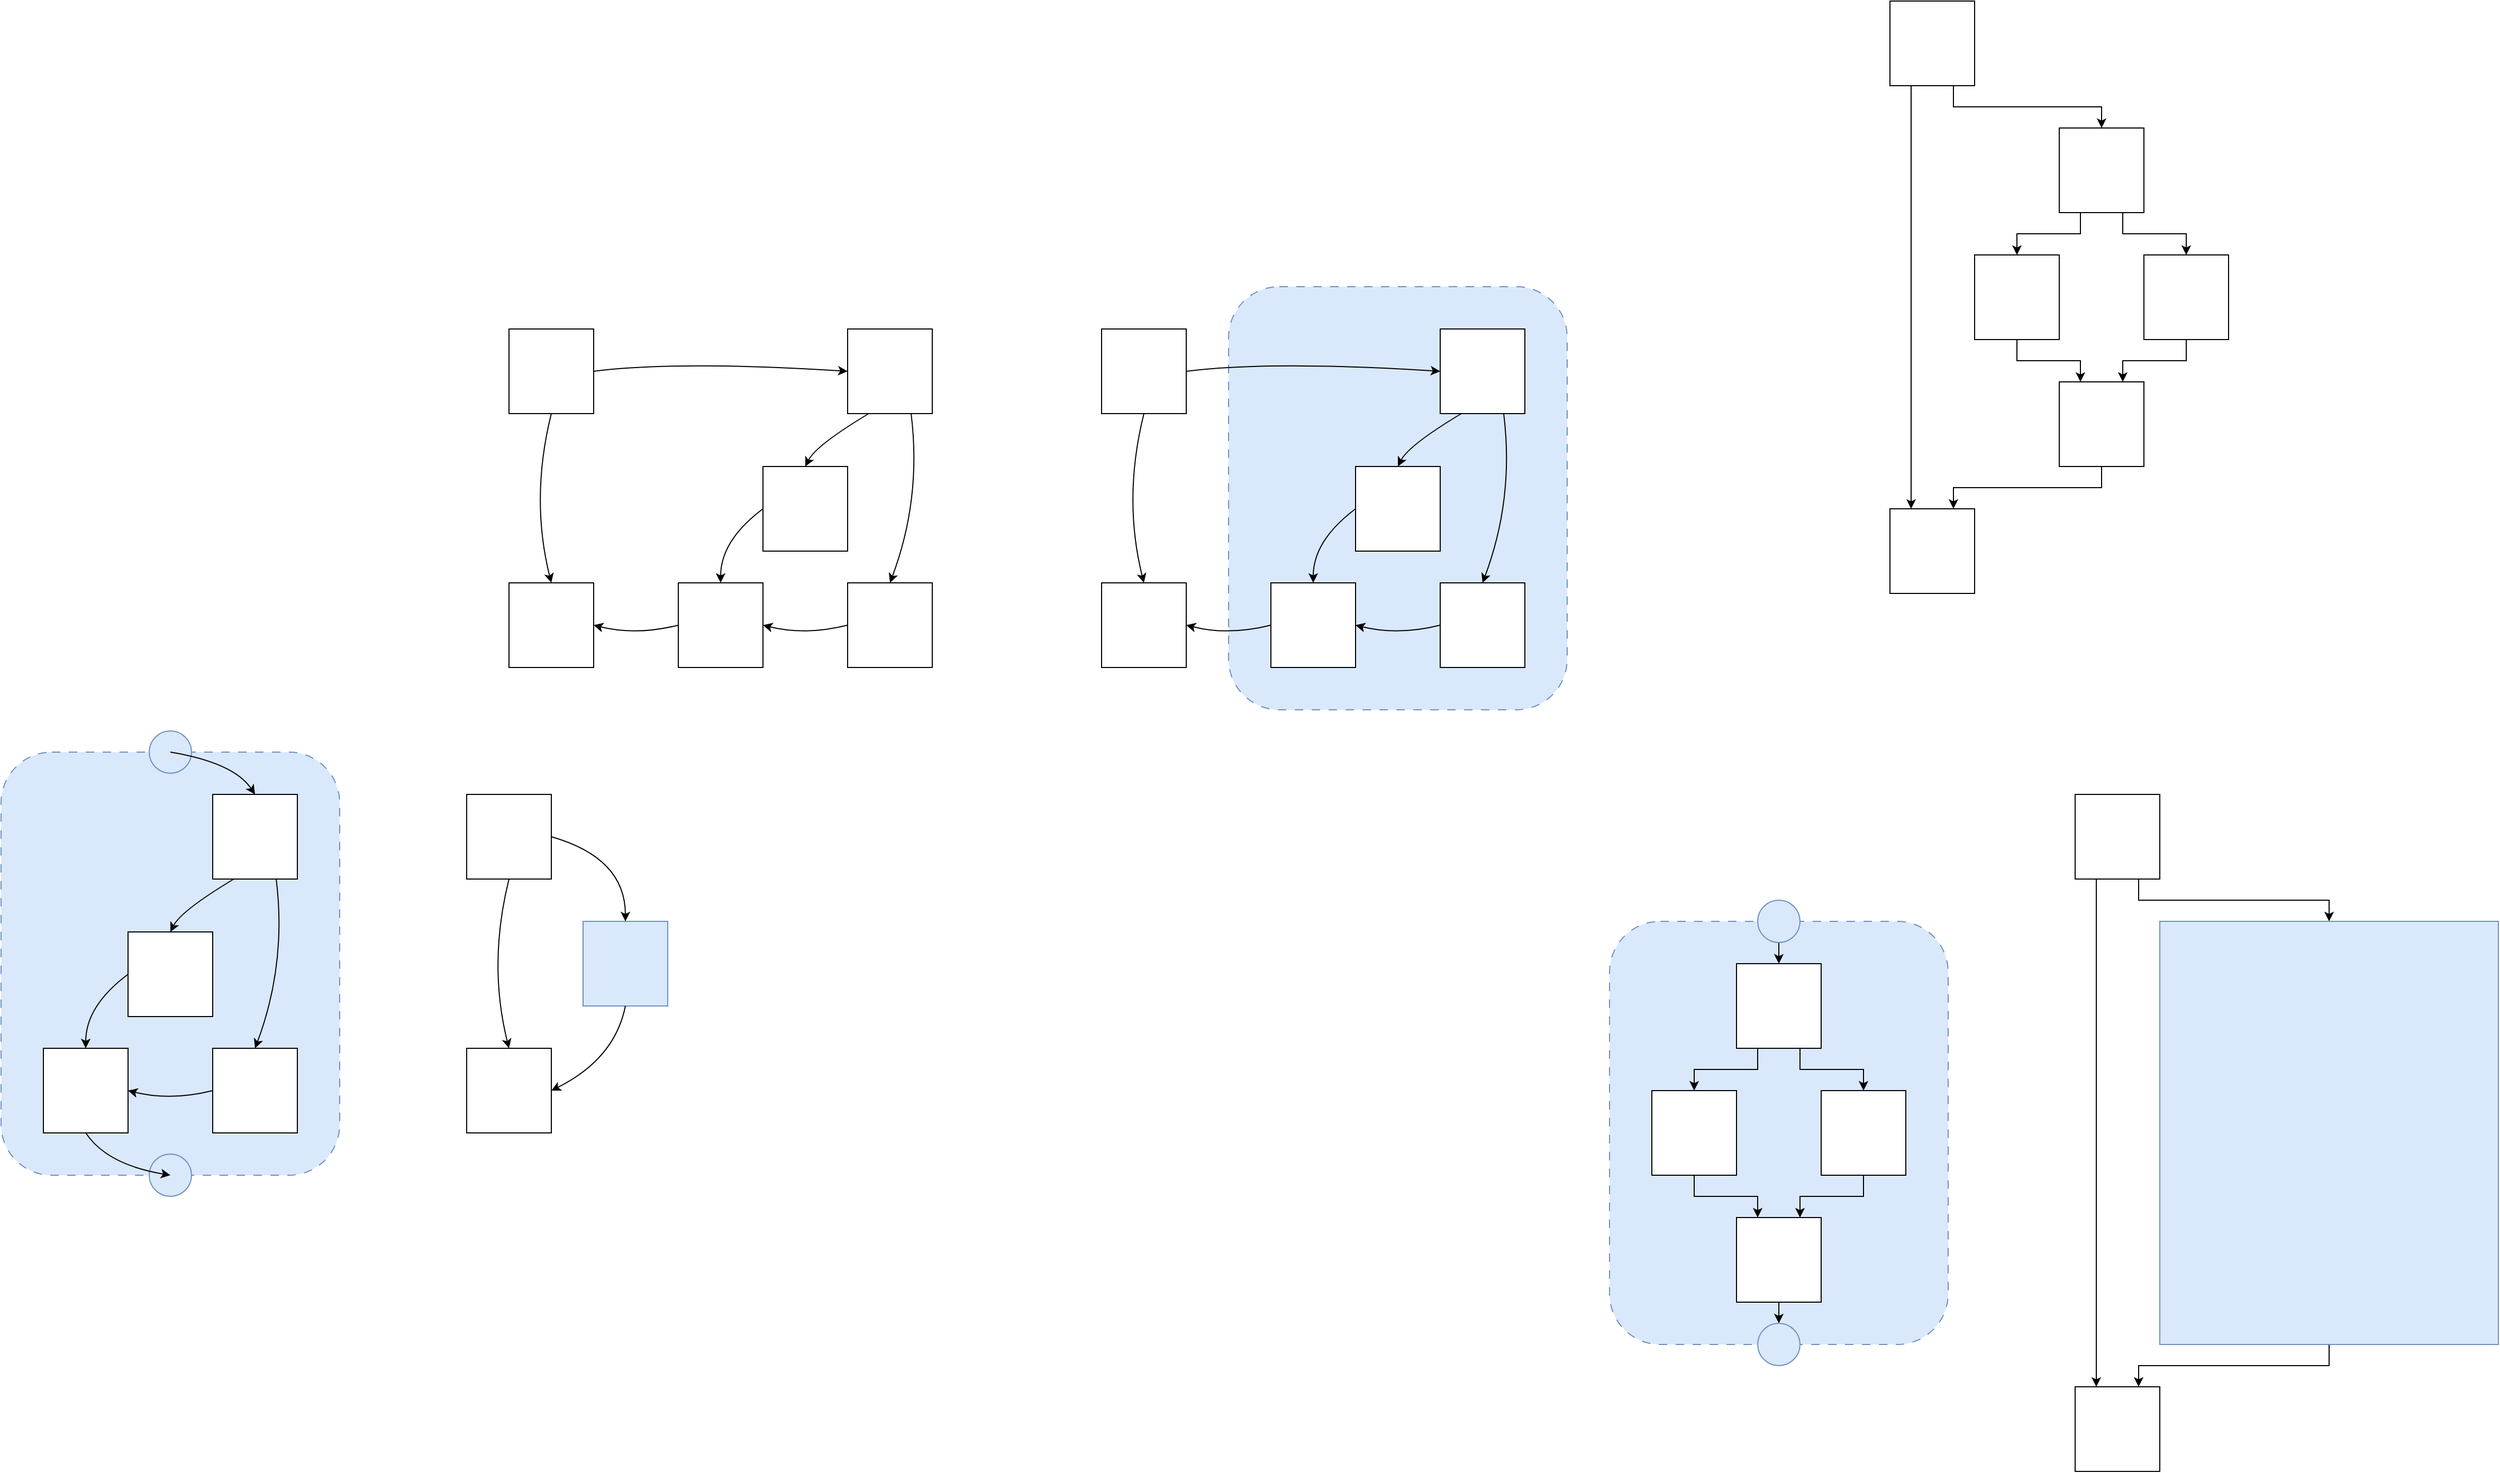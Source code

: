 <mxfile version="26.1.3">
  <diagram name="Page-1" id="xRWS1WBzW577IBfEN3d0">
    <mxGraphModel dx="5180" dy="3090" grid="1" gridSize="10" guides="1" tooltips="1" connect="1" arrows="1" fold="1" page="1" pageScale="1" pageWidth="850" pageHeight="1100" math="0" shadow="0">
      <root>
        <mxCell id="0" />
        <mxCell id="1" parent="0" />
        <mxCell id="69u_gWqXfP93L-qpnfbu-49" value="" style="rounded=1;whiteSpace=wrap;html=1;dashed=1;dashPattern=8 8;fillColor=#dae8fc;strokeColor=#6c8ebf;" vertex="1" parent="1">
          <mxGeometry x="-360" y="120" width="320" height="400" as="geometry" />
        </mxCell>
        <mxCell id="69u_gWqXfP93L-qpnfbu-7" style="edgeStyle=orthogonalEdgeStyle;rounded=0;orthogonalLoop=1;jettySize=auto;html=1;exitX=0.75;exitY=1;exitDx=0;exitDy=0;" edge="1" parent="1" source="69u_gWqXfP93L-qpnfbu-1" target="69u_gWqXfP93L-qpnfbu-2">
          <mxGeometry relative="1" as="geometry" />
        </mxCell>
        <mxCell id="69u_gWqXfP93L-qpnfbu-8" style="edgeStyle=orthogonalEdgeStyle;rounded=0;orthogonalLoop=1;jettySize=auto;html=1;exitX=0.25;exitY=1;exitDx=0;exitDy=0;entryX=0.25;entryY=0;entryDx=0;entryDy=0;" edge="1" parent="1" source="69u_gWqXfP93L-qpnfbu-1" target="69u_gWqXfP93L-qpnfbu-6">
          <mxGeometry relative="1" as="geometry" />
        </mxCell>
        <mxCell id="69u_gWqXfP93L-qpnfbu-1" value="" style="rounded=0;whiteSpace=wrap;html=1;" vertex="1" parent="1">
          <mxGeometry x="265" y="-150" width="80" height="80" as="geometry" />
        </mxCell>
        <mxCell id="69u_gWqXfP93L-qpnfbu-12" style="edgeStyle=orthogonalEdgeStyle;rounded=0;orthogonalLoop=1;jettySize=auto;html=1;exitX=0.25;exitY=1;exitDx=0;exitDy=0;entryX=0.5;entryY=0;entryDx=0;entryDy=0;" edge="1" parent="1" source="69u_gWqXfP93L-qpnfbu-2" target="69u_gWqXfP93L-qpnfbu-3">
          <mxGeometry relative="1" as="geometry" />
        </mxCell>
        <mxCell id="69u_gWqXfP93L-qpnfbu-13" style="edgeStyle=orthogonalEdgeStyle;rounded=0;orthogonalLoop=1;jettySize=auto;html=1;exitX=0.75;exitY=1;exitDx=0;exitDy=0;" edge="1" parent="1" source="69u_gWqXfP93L-qpnfbu-2" target="69u_gWqXfP93L-qpnfbu-4">
          <mxGeometry relative="1" as="geometry" />
        </mxCell>
        <mxCell id="69u_gWqXfP93L-qpnfbu-2" value="" style="rounded=0;whiteSpace=wrap;html=1;" vertex="1" parent="1">
          <mxGeometry x="425" y="-30" width="80" height="80" as="geometry" />
        </mxCell>
        <mxCell id="69u_gWqXfP93L-qpnfbu-10" style="edgeStyle=orthogonalEdgeStyle;rounded=0;orthogonalLoop=1;jettySize=auto;html=1;exitX=0.5;exitY=1;exitDx=0;exitDy=0;entryX=0.25;entryY=0;entryDx=0;entryDy=0;" edge="1" parent="1" source="69u_gWqXfP93L-qpnfbu-3" target="69u_gWqXfP93L-qpnfbu-5">
          <mxGeometry relative="1" as="geometry" />
        </mxCell>
        <mxCell id="69u_gWqXfP93L-qpnfbu-3" value="" style="rounded=0;whiteSpace=wrap;html=1;" vertex="1" parent="1">
          <mxGeometry x="345" y="90" width="80" height="80" as="geometry" />
        </mxCell>
        <mxCell id="69u_gWqXfP93L-qpnfbu-11" style="edgeStyle=orthogonalEdgeStyle;rounded=0;orthogonalLoop=1;jettySize=auto;html=1;exitX=0.5;exitY=1;exitDx=0;exitDy=0;entryX=0.75;entryY=0;entryDx=0;entryDy=0;" edge="1" parent="1" source="69u_gWqXfP93L-qpnfbu-4" target="69u_gWqXfP93L-qpnfbu-5">
          <mxGeometry relative="1" as="geometry" />
        </mxCell>
        <mxCell id="69u_gWqXfP93L-qpnfbu-4" value="" style="rounded=0;whiteSpace=wrap;html=1;" vertex="1" parent="1">
          <mxGeometry x="505" y="90" width="80" height="80" as="geometry" />
        </mxCell>
        <mxCell id="69u_gWqXfP93L-qpnfbu-9" style="edgeStyle=orthogonalEdgeStyle;rounded=0;orthogonalLoop=1;jettySize=auto;html=1;exitX=0.5;exitY=1;exitDx=0;exitDy=0;entryX=0.75;entryY=0;entryDx=0;entryDy=0;" edge="1" parent="1" source="69u_gWqXfP93L-qpnfbu-5" target="69u_gWqXfP93L-qpnfbu-6">
          <mxGeometry relative="1" as="geometry" />
        </mxCell>
        <mxCell id="69u_gWqXfP93L-qpnfbu-5" value="" style="rounded=0;whiteSpace=wrap;html=1;" vertex="1" parent="1">
          <mxGeometry x="425" y="210" width="80" height="80" as="geometry" />
        </mxCell>
        <mxCell id="69u_gWqXfP93L-qpnfbu-6" value="" style="rounded=0;whiteSpace=wrap;html=1;" vertex="1" parent="1">
          <mxGeometry x="265" y="330" width="80" height="80" as="geometry" />
        </mxCell>
        <mxCell id="69u_gWqXfP93L-qpnfbu-17" value="" style="rounded=0;whiteSpace=wrap;html=1;" vertex="1" parent="1">
          <mxGeometry x="-480" y="160" width="80" height="80" as="geometry" />
        </mxCell>
        <mxCell id="69u_gWqXfP93L-qpnfbu-20" value="" style="rounded=0;whiteSpace=wrap;html=1;" vertex="1" parent="1">
          <mxGeometry x="-160" y="160" width="80" height="80" as="geometry" />
        </mxCell>
        <mxCell id="69u_gWqXfP93L-qpnfbu-22" value="" style="rounded=0;whiteSpace=wrap;html=1;" vertex="1" parent="1">
          <mxGeometry x="-240" y="290" width="80" height="80" as="geometry" />
        </mxCell>
        <mxCell id="69u_gWqXfP93L-qpnfbu-24" value="" style="rounded=0;whiteSpace=wrap;html=1;" vertex="1" parent="1">
          <mxGeometry x="-160" y="400" width="80" height="80" as="geometry" />
        </mxCell>
        <mxCell id="69u_gWqXfP93L-qpnfbu-26" value="" style="rounded=0;whiteSpace=wrap;html=1;" vertex="1" parent="1">
          <mxGeometry x="-320" y="400" width="80" height="80" as="geometry" />
        </mxCell>
        <mxCell id="69u_gWqXfP93L-qpnfbu-27" value="" style="rounded=0;whiteSpace=wrap;html=1;" vertex="1" parent="1">
          <mxGeometry x="-480" y="400" width="80" height="80" as="geometry" />
        </mxCell>
        <mxCell id="69u_gWqXfP93L-qpnfbu-28" value="" style="curved=1;endArrow=classic;html=1;rounded=0;exitX=0;exitY=0.5;exitDx=0;exitDy=0;entryX=0.5;entryY=0;entryDx=0;entryDy=0;" edge="1" parent="1" source="69u_gWqXfP93L-qpnfbu-22" target="69u_gWqXfP93L-qpnfbu-26">
          <mxGeometry width="50" height="50" relative="1" as="geometry">
            <mxPoint x="70" y="320" as="sourcePoint" />
            <mxPoint x="120" y="270" as="targetPoint" />
            <Array as="points">
              <mxPoint x="-280" y="360" />
            </Array>
          </mxGeometry>
        </mxCell>
        <mxCell id="69u_gWqXfP93L-qpnfbu-29" value="" style="curved=1;endArrow=classic;html=1;rounded=0;exitX=0;exitY=0.5;exitDx=0;exitDy=0;entryX=1;entryY=0.5;entryDx=0;entryDy=0;" edge="1" parent="1" source="69u_gWqXfP93L-qpnfbu-24" target="69u_gWqXfP93L-qpnfbu-26">
          <mxGeometry width="50" height="50" relative="1" as="geometry">
            <mxPoint x="-150" y="370" as="sourcePoint" />
            <mxPoint x="-70" y="410" as="targetPoint" />
            <Array as="points">
              <mxPoint x="-200" y="450" />
            </Array>
          </mxGeometry>
        </mxCell>
        <mxCell id="69u_gWqXfP93L-qpnfbu-30" value="" style="curved=1;endArrow=classic;html=1;rounded=0;exitX=0.75;exitY=1;exitDx=0;exitDy=0;entryX=0.5;entryY=0;entryDx=0;entryDy=0;" edge="1" parent="1" source="69u_gWqXfP93L-qpnfbu-20" target="69u_gWqXfP93L-qpnfbu-24">
          <mxGeometry width="50" height="50" relative="1" as="geometry">
            <mxPoint x="10" y="370" as="sourcePoint" />
            <mxPoint x="-50" y="410" as="targetPoint" />
            <Array as="points">
              <mxPoint x="-90" y="320" />
            </Array>
          </mxGeometry>
        </mxCell>
        <mxCell id="69u_gWqXfP93L-qpnfbu-31" value="" style="curved=1;endArrow=classic;html=1;rounded=0;exitX=0.25;exitY=1;exitDx=0;exitDy=0;entryX=0.5;entryY=0;entryDx=0;entryDy=0;" edge="1" parent="1" source="69u_gWqXfP93L-qpnfbu-20" target="69u_gWqXfP93L-qpnfbu-22">
          <mxGeometry width="50" height="50" relative="1" as="geometry">
            <mxPoint x="-50" y="250" as="sourcePoint" />
            <mxPoint x="10" y="290" as="targetPoint" />
            <Array as="points">
              <mxPoint x="-190" y="270" />
            </Array>
          </mxGeometry>
        </mxCell>
        <mxCell id="69u_gWqXfP93L-qpnfbu-32" value="" style="curved=1;endArrow=classic;html=1;rounded=0;exitX=1;exitY=0.5;exitDx=0;exitDy=0;entryX=0;entryY=0.5;entryDx=0;entryDy=0;" edge="1" parent="1" source="69u_gWqXfP93L-qpnfbu-17" target="69u_gWqXfP93L-qpnfbu-20">
          <mxGeometry width="50" height="50" relative="1" as="geometry">
            <mxPoint x="-90" y="250" as="sourcePoint" />
            <mxPoint x="-150" y="290" as="targetPoint" />
            <Array as="points">
              <mxPoint x="-320" y="190" />
            </Array>
          </mxGeometry>
        </mxCell>
        <mxCell id="69u_gWqXfP93L-qpnfbu-33" value="" style="curved=1;endArrow=classic;html=1;rounded=0;exitX=0;exitY=0.5;exitDx=0;exitDy=0;entryX=1;entryY=0.5;entryDx=0;entryDy=0;" edge="1" parent="1" source="69u_gWqXfP93L-qpnfbu-26" target="69u_gWqXfP93L-qpnfbu-27">
          <mxGeometry width="50" height="50" relative="1" as="geometry">
            <mxPoint x="-210" y="130" as="sourcePoint" />
            <mxPoint x="-70" y="170" as="targetPoint" />
            <Array as="points">
              <mxPoint x="-360" y="450" />
            </Array>
          </mxGeometry>
        </mxCell>
        <mxCell id="69u_gWqXfP93L-qpnfbu-34" value="" style="curved=1;endArrow=classic;html=1;rounded=0;exitX=0.5;exitY=1;exitDx=0;exitDy=0;entryX=0.5;entryY=0;entryDx=0;entryDy=0;" edge="1" parent="1" source="69u_gWqXfP93L-qpnfbu-17" target="69u_gWqXfP93L-qpnfbu-27">
          <mxGeometry width="50" height="50" relative="1" as="geometry">
            <mxPoint x="-20" y="360" as="sourcePoint" />
            <mxPoint x="30" y="310" as="targetPoint" />
            <Array as="points">
              <mxPoint x="-460" y="320" />
            </Array>
          </mxGeometry>
        </mxCell>
        <mxCell id="69u_gWqXfP93L-qpnfbu-36" value="" style="rounded=0;whiteSpace=wrap;html=1;" vertex="1" parent="1">
          <mxGeometry x="-1040" y="160" width="80" height="80" as="geometry" />
        </mxCell>
        <mxCell id="69u_gWqXfP93L-qpnfbu-37" value="" style="rounded=0;whiteSpace=wrap;html=1;" vertex="1" parent="1">
          <mxGeometry x="-720" y="160" width="80" height="80" as="geometry" />
        </mxCell>
        <mxCell id="69u_gWqXfP93L-qpnfbu-38" value="" style="rounded=0;whiteSpace=wrap;html=1;" vertex="1" parent="1">
          <mxGeometry x="-800" y="290" width="80" height="80" as="geometry" />
        </mxCell>
        <mxCell id="69u_gWqXfP93L-qpnfbu-39" value="" style="rounded=0;whiteSpace=wrap;html=1;" vertex="1" parent="1">
          <mxGeometry x="-720" y="400" width="80" height="80" as="geometry" />
        </mxCell>
        <mxCell id="69u_gWqXfP93L-qpnfbu-40" value="" style="rounded=0;whiteSpace=wrap;html=1;" vertex="1" parent="1">
          <mxGeometry x="-880" y="400" width="80" height="80" as="geometry" />
        </mxCell>
        <mxCell id="69u_gWqXfP93L-qpnfbu-41" value="" style="rounded=0;whiteSpace=wrap;html=1;" vertex="1" parent="1">
          <mxGeometry x="-1040" y="400" width="80" height="80" as="geometry" />
        </mxCell>
        <mxCell id="69u_gWqXfP93L-qpnfbu-42" value="" style="curved=1;endArrow=classic;html=1;rounded=0;exitX=0;exitY=0.5;exitDx=0;exitDy=0;entryX=0.5;entryY=0;entryDx=0;entryDy=0;" edge="1" parent="1" source="69u_gWqXfP93L-qpnfbu-38" target="69u_gWqXfP93L-qpnfbu-40">
          <mxGeometry width="50" height="50" relative="1" as="geometry">
            <mxPoint x="-490" y="320" as="sourcePoint" />
            <mxPoint x="-440" y="270" as="targetPoint" />
            <Array as="points">
              <mxPoint x="-840" y="360" />
            </Array>
          </mxGeometry>
        </mxCell>
        <mxCell id="69u_gWqXfP93L-qpnfbu-43" value="" style="curved=1;endArrow=classic;html=1;rounded=0;exitX=0;exitY=0.5;exitDx=0;exitDy=0;entryX=1;entryY=0.5;entryDx=0;entryDy=0;" edge="1" parent="1" source="69u_gWqXfP93L-qpnfbu-39" target="69u_gWqXfP93L-qpnfbu-40">
          <mxGeometry width="50" height="50" relative="1" as="geometry">
            <mxPoint x="-710" y="370" as="sourcePoint" />
            <mxPoint x="-630" y="410" as="targetPoint" />
            <Array as="points">
              <mxPoint x="-760" y="450" />
            </Array>
          </mxGeometry>
        </mxCell>
        <mxCell id="69u_gWqXfP93L-qpnfbu-44" value="" style="curved=1;endArrow=classic;html=1;rounded=0;exitX=0.75;exitY=1;exitDx=0;exitDy=0;entryX=0.5;entryY=0;entryDx=0;entryDy=0;" edge="1" parent="1" source="69u_gWqXfP93L-qpnfbu-37" target="69u_gWqXfP93L-qpnfbu-39">
          <mxGeometry width="50" height="50" relative="1" as="geometry">
            <mxPoint x="-550" y="370" as="sourcePoint" />
            <mxPoint x="-610" y="410" as="targetPoint" />
            <Array as="points">
              <mxPoint x="-650" y="320" />
            </Array>
          </mxGeometry>
        </mxCell>
        <mxCell id="69u_gWqXfP93L-qpnfbu-45" value="" style="curved=1;endArrow=classic;html=1;rounded=0;exitX=0.25;exitY=1;exitDx=0;exitDy=0;entryX=0.5;entryY=0;entryDx=0;entryDy=0;" edge="1" parent="1" source="69u_gWqXfP93L-qpnfbu-37" target="69u_gWqXfP93L-qpnfbu-38">
          <mxGeometry width="50" height="50" relative="1" as="geometry">
            <mxPoint x="-610" y="250" as="sourcePoint" />
            <mxPoint x="-550" y="290" as="targetPoint" />
            <Array as="points">
              <mxPoint x="-750" y="270" />
            </Array>
          </mxGeometry>
        </mxCell>
        <mxCell id="69u_gWqXfP93L-qpnfbu-46" value="" style="curved=1;endArrow=classic;html=1;rounded=0;exitX=1;exitY=0.5;exitDx=0;exitDy=0;entryX=0;entryY=0.5;entryDx=0;entryDy=0;" edge="1" parent="1" source="69u_gWqXfP93L-qpnfbu-36" target="69u_gWqXfP93L-qpnfbu-37">
          <mxGeometry width="50" height="50" relative="1" as="geometry">
            <mxPoint x="-650" y="250" as="sourcePoint" />
            <mxPoint x="-710" y="290" as="targetPoint" />
            <Array as="points">
              <mxPoint x="-880" y="190" />
            </Array>
          </mxGeometry>
        </mxCell>
        <mxCell id="69u_gWqXfP93L-qpnfbu-47" value="" style="curved=1;endArrow=classic;html=1;rounded=0;exitX=0;exitY=0.5;exitDx=0;exitDy=0;entryX=1;entryY=0.5;entryDx=0;entryDy=0;" edge="1" parent="1" source="69u_gWqXfP93L-qpnfbu-40" target="69u_gWqXfP93L-qpnfbu-41">
          <mxGeometry width="50" height="50" relative="1" as="geometry">
            <mxPoint x="-770" y="130" as="sourcePoint" />
            <mxPoint x="-630" y="170" as="targetPoint" />
            <Array as="points">
              <mxPoint x="-920" y="450" />
            </Array>
          </mxGeometry>
        </mxCell>
        <mxCell id="69u_gWqXfP93L-qpnfbu-48" value="" style="curved=1;endArrow=classic;html=1;rounded=0;exitX=0.5;exitY=1;exitDx=0;exitDy=0;entryX=0.5;entryY=0;entryDx=0;entryDy=0;" edge="1" parent="1" source="69u_gWqXfP93L-qpnfbu-36" target="69u_gWqXfP93L-qpnfbu-41">
          <mxGeometry width="50" height="50" relative="1" as="geometry">
            <mxPoint x="-580" y="360" as="sourcePoint" />
            <mxPoint x="-530" y="310" as="targetPoint" />
            <Array as="points">
              <mxPoint x="-1020" y="320" />
            </Array>
          </mxGeometry>
        </mxCell>
        <mxCell id="69u_gWqXfP93L-qpnfbu-50" value="" style="rounded=1;whiteSpace=wrap;html=1;dashed=1;dashPattern=8 8;fillColor=#dae8fc;strokeColor=#6c8ebf;" vertex="1" parent="1">
          <mxGeometry x="-1520" y="560" width="320" height="400" as="geometry" />
        </mxCell>
        <mxCell id="69u_gWqXfP93L-qpnfbu-51" value="" style="rounded=0;whiteSpace=wrap;html=1;" vertex="1" parent="1">
          <mxGeometry x="-1080" y="600" width="80" height="80" as="geometry" />
        </mxCell>
        <mxCell id="69u_gWqXfP93L-qpnfbu-52" value="" style="rounded=0;whiteSpace=wrap;html=1;" vertex="1" parent="1">
          <mxGeometry x="-1320" y="600" width="80" height="80" as="geometry" />
        </mxCell>
        <mxCell id="69u_gWqXfP93L-qpnfbu-53" value="" style="rounded=0;whiteSpace=wrap;html=1;" vertex="1" parent="1">
          <mxGeometry x="-1400" y="730" width="80" height="80" as="geometry" />
        </mxCell>
        <mxCell id="69u_gWqXfP93L-qpnfbu-54" value="" style="rounded=0;whiteSpace=wrap;html=1;" vertex="1" parent="1">
          <mxGeometry x="-1320" y="840" width="80" height="80" as="geometry" />
        </mxCell>
        <mxCell id="69u_gWqXfP93L-qpnfbu-55" value="" style="rounded=0;whiteSpace=wrap;html=1;" vertex="1" parent="1">
          <mxGeometry x="-1480" y="840" width="80" height="80" as="geometry" />
        </mxCell>
        <mxCell id="69u_gWqXfP93L-qpnfbu-56" value="" style="rounded=0;whiteSpace=wrap;html=1;" vertex="1" parent="1">
          <mxGeometry x="-1080" y="840" width="80" height="80" as="geometry" />
        </mxCell>
        <mxCell id="69u_gWqXfP93L-qpnfbu-57" value="" style="curved=1;endArrow=classic;html=1;rounded=0;exitX=0;exitY=0.5;exitDx=0;exitDy=0;entryX=0.5;entryY=0;entryDx=0;entryDy=0;" edge="1" parent="1" source="69u_gWqXfP93L-qpnfbu-53" target="69u_gWqXfP93L-qpnfbu-55">
          <mxGeometry width="50" height="50" relative="1" as="geometry">
            <mxPoint x="-1090" y="760" as="sourcePoint" />
            <mxPoint x="-1040" y="710" as="targetPoint" />
            <Array as="points">
              <mxPoint x="-1440" y="800" />
            </Array>
          </mxGeometry>
        </mxCell>
        <mxCell id="69u_gWqXfP93L-qpnfbu-58" value="" style="curved=1;endArrow=classic;html=1;rounded=0;exitX=0;exitY=0.5;exitDx=0;exitDy=0;entryX=1;entryY=0.5;entryDx=0;entryDy=0;" edge="1" parent="1" source="69u_gWqXfP93L-qpnfbu-54" target="69u_gWqXfP93L-qpnfbu-55">
          <mxGeometry width="50" height="50" relative="1" as="geometry">
            <mxPoint x="-1310" y="810" as="sourcePoint" />
            <mxPoint x="-1230" y="850" as="targetPoint" />
            <Array as="points">
              <mxPoint x="-1360" y="890" />
            </Array>
          </mxGeometry>
        </mxCell>
        <mxCell id="69u_gWqXfP93L-qpnfbu-59" value="" style="curved=1;endArrow=classic;html=1;rounded=0;exitX=0.75;exitY=1;exitDx=0;exitDy=0;entryX=0.5;entryY=0;entryDx=0;entryDy=0;" edge="1" parent="1" source="69u_gWqXfP93L-qpnfbu-52" target="69u_gWqXfP93L-qpnfbu-54">
          <mxGeometry width="50" height="50" relative="1" as="geometry">
            <mxPoint x="-1150" y="810" as="sourcePoint" />
            <mxPoint x="-1210" y="850" as="targetPoint" />
            <Array as="points">
              <mxPoint x="-1250" y="760" />
            </Array>
          </mxGeometry>
        </mxCell>
        <mxCell id="69u_gWqXfP93L-qpnfbu-60" value="" style="curved=1;endArrow=classic;html=1;rounded=0;exitX=0.25;exitY=1;exitDx=0;exitDy=0;entryX=0.5;entryY=0;entryDx=0;entryDy=0;" edge="1" parent="1" source="69u_gWqXfP93L-qpnfbu-52" target="69u_gWqXfP93L-qpnfbu-53">
          <mxGeometry width="50" height="50" relative="1" as="geometry">
            <mxPoint x="-1210" y="690" as="sourcePoint" />
            <mxPoint x="-1150" y="730" as="targetPoint" />
            <Array as="points">
              <mxPoint x="-1350" y="710" />
            </Array>
          </mxGeometry>
        </mxCell>
        <mxCell id="69u_gWqXfP93L-qpnfbu-63" value="" style="curved=1;endArrow=classic;html=1;rounded=0;exitX=0.5;exitY=1;exitDx=0;exitDy=0;entryX=0.5;entryY=0;entryDx=0;entryDy=0;" edge="1" parent="1" source="69u_gWqXfP93L-qpnfbu-51" target="69u_gWqXfP93L-qpnfbu-56">
          <mxGeometry width="50" height="50" relative="1" as="geometry">
            <mxPoint x="-620" y="800" as="sourcePoint" />
            <mxPoint x="-570" y="750" as="targetPoint" />
            <Array as="points">
              <mxPoint x="-1060" y="760" />
            </Array>
          </mxGeometry>
        </mxCell>
        <mxCell id="69u_gWqXfP93L-qpnfbu-64" value="" style="whiteSpace=wrap;html=1;aspect=fixed;fillColor=#dae8fc;strokeColor=#6c8ebf;" vertex="1" parent="1">
          <mxGeometry x="-970" y="720" width="80" height="80" as="geometry" />
        </mxCell>
        <mxCell id="69u_gWqXfP93L-qpnfbu-65" value="" style="curved=1;endArrow=classic;html=1;rounded=0;exitX=1;exitY=0.5;exitDx=0;exitDy=0;entryX=0.5;entryY=0;entryDx=0;entryDy=0;" edge="1" parent="1" source="69u_gWqXfP93L-qpnfbu-51" target="69u_gWqXfP93L-qpnfbu-64">
          <mxGeometry width="50" height="50" relative="1" as="geometry">
            <mxPoint x="-1030" y="690" as="sourcePoint" />
            <mxPoint x="-1030" y="850" as="targetPoint" />
            <Array as="points">
              <mxPoint x="-930" y="660" />
            </Array>
          </mxGeometry>
        </mxCell>
        <mxCell id="69u_gWqXfP93L-qpnfbu-66" value="" style="curved=1;endArrow=classic;html=1;rounded=0;exitX=0.5;exitY=1;exitDx=0;exitDy=0;entryX=1;entryY=0.5;entryDx=0;entryDy=0;" edge="1" parent="1" source="69u_gWqXfP93L-qpnfbu-64" target="69u_gWqXfP93L-qpnfbu-56">
          <mxGeometry width="50" height="50" relative="1" as="geometry">
            <mxPoint x="-990" y="650" as="sourcePoint" />
            <mxPoint x="-920" y="730" as="targetPoint" />
            <Array as="points">
              <mxPoint x="-940" y="850" />
            </Array>
          </mxGeometry>
        </mxCell>
        <mxCell id="69u_gWqXfP93L-qpnfbu-67" value="" style="ellipse;whiteSpace=wrap;html=1;aspect=fixed;fillColor=#dae8fc;strokeColor=#6c8ebf;" vertex="1" parent="1">
          <mxGeometry x="-1380" y="940" width="40" height="40" as="geometry" />
        </mxCell>
        <mxCell id="69u_gWqXfP93L-qpnfbu-68" value="" style="ellipse;whiteSpace=wrap;html=1;aspect=fixed;fillColor=#dae8fc;strokeColor=#6c8ebf;" vertex="1" parent="1">
          <mxGeometry x="-1380" y="540" width="40" height="40" as="geometry" />
        </mxCell>
        <mxCell id="69u_gWqXfP93L-qpnfbu-69" value="" style="curved=1;endArrow=classic;html=1;rounded=0;exitX=0.5;exitY=0;exitDx=0;exitDy=0;entryX=0.5;entryY=0;entryDx=0;entryDy=0;" edge="1" parent="1" source="69u_gWqXfP93L-qpnfbu-50" target="69u_gWqXfP93L-qpnfbu-52">
          <mxGeometry width="50" height="50" relative="1" as="geometry">
            <mxPoint x="-1250" y="690" as="sourcePoint" />
            <mxPoint x="-1270" y="850" as="targetPoint" />
            <Array as="points">
              <mxPoint x="-1300" y="570" />
            </Array>
          </mxGeometry>
        </mxCell>
        <mxCell id="69u_gWqXfP93L-qpnfbu-71" value="" style="curved=1;endArrow=classic;html=1;rounded=0;exitX=0.5;exitY=1;exitDx=0;exitDy=0;entryX=0.5;entryY=0.5;entryDx=0;entryDy=0;entryPerimeter=0;" edge="1" parent="1" source="69u_gWqXfP93L-qpnfbu-55" target="69u_gWqXfP93L-qpnfbu-67">
          <mxGeometry width="50" height="50" relative="1" as="geometry">
            <mxPoint x="-1390" y="780" as="sourcePoint" />
            <mxPoint x="-1430" y="850" as="targetPoint" />
            <Array as="points">
              <mxPoint x="-1420" y="950" />
            </Array>
          </mxGeometry>
        </mxCell>
        <mxCell id="69u_gWqXfP93L-qpnfbu-72" value="" style="rounded=1;whiteSpace=wrap;html=1;dashed=1;dashPattern=8 8;fillColor=#dae8fc;strokeColor=#6c8ebf;" vertex="1" parent="1">
          <mxGeometry y="720" width="320" height="400" as="geometry" />
        </mxCell>
        <mxCell id="69u_gWqXfP93L-qpnfbu-98" style="edgeStyle=orthogonalEdgeStyle;rounded=0;orthogonalLoop=1;jettySize=auto;html=1;exitX=0.25;exitY=1;exitDx=0;exitDy=0;entryX=0.25;entryY=0;entryDx=0;entryDy=0;" edge="1" parent="1" source="69u_gWqXfP93L-qpnfbu-73" target="69u_gWqXfP93L-qpnfbu-78">
          <mxGeometry relative="1" as="geometry" />
        </mxCell>
        <mxCell id="69u_gWqXfP93L-qpnfbu-100" style="edgeStyle=orthogonalEdgeStyle;rounded=0;orthogonalLoop=1;jettySize=auto;html=1;exitX=0.75;exitY=1;exitDx=0;exitDy=0;" edge="1" parent="1" source="69u_gWqXfP93L-qpnfbu-73" target="69u_gWqXfP93L-qpnfbu-97">
          <mxGeometry relative="1" as="geometry" />
        </mxCell>
        <mxCell id="69u_gWqXfP93L-qpnfbu-73" value="" style="rounded=0;whiteSpace=wrap;html=1;" vertex="1" parent="1">
          <mxGeometry x="440" y="600" width="80" height="80" as="geometry" />
        </mxCell>
        <mxCell id="69u_gWqXfP93L-qpnfbu-91" style="edgeStyle=orthogonalEdgeStyle;rounded=0;orthogonalLoop=1;jettySize=auto;html=1;exitX=0.75;exitY=1;exitDx=0;exitDy=0;entryX=0.5;entryY=0;entryDx=0;entryDy=0;" edge="1" parent="1" source="69u_gWqXfP93L-qpnfbu-74" target="69u_gWqXfP93L-qpnfbu-76">
          <mxGeometry relative="1" as="geometry" />
        </mxCell>
        <mxCell id="69u_gWqXfP93L-qpnfbu-92" style="edgeStyle=orthogonalEdgeStyle;rounded=0;orthogonalLoop=1;jettySize=auto;html=1;exitX=0.25;exitY=1;exitDx=0;exitDy=0;entryX=0.5;entryY=0;entryDx=0;entryDy=0;" edge="1" parent="1" source="69u_gWqXfP93L-qpnfbu-74" target="69u_gWqXfP93L-qpnfbu-75">
          <mxGeometry relative="1" as="geometry" />
        </mxCell>
        <mxCell id="69u_gWqXfP93L-qpnfbu-74" value="" style="rounded=0;whiteSpace=wrap;html=1;" vertex="1" parent="1">
          <mxGeometry x="120" y="760" width="80" height="80" as="geometry" />
        </mxCell>
        <mxCell id="69u_gWqXfP93L-qpnfbu-93" style="edgeStyle=orthogonalEdgeStyle;rounded=0;orthogonalLoop=1;jettySize=auto;html=1;exitX=0.5;exitY=1;exitDx=0;exitDy=0;entryX=0.25;entryY=0;entryDx=0;entryDy=0;" edge="1" parent="1" source="69u_gWqXfP93L-qpnfbu-75" target="69u_gWqXfP93L-qpnfbu-77">
          <mxGeometry relative="1" as="geometry" />
        </mxCell>
        <mxCell id="69u_gWqXfP93L-qpnfbu-75" value="" style="rounded=0;whiteSpace=wrap;html=1;" vertex="1" parent="1">
          <mxGeometry x="40" y="880" width="80" height="80" as="geometry" />
        </mxCell>
        <mxCell id="69u_gWqXfP93L-qpnfbu-94" style="edgeStyle=orthogonalEdgeStyle;rounded=0;orthogonalLoop=1;jettySize=auto;html=1;exitX=0.5;exitY=1;exitDx=0;exitDy=0;entryX=0.75;entryY=0;entryDx=0;entryDy=0;" edge="1" parent="1" source="69u_gWqXfP93L-qpnfbu-76" target="69u_gWqXfP93L-qpnfbu-77">
          <mxGeometry relative="1" as="geometry" />
        </mxCell>
        <mxCell id="69u_gWqXfP93L-qpnfbu-76" value="" style="rounded=0;whiteSpace=wrap;html=1;" vertex="1" parent="1">
          <mxGeometry x="200" y="880" width="80" height="80" as="geometry" />
        </mxCell>
        <mxCell id="69u_gWqXfP93L-qpnfbu-96" style="edgeStyle=orthogonalEdgeStyle;rounded=0;orthogonalLoop=1;jettySize=auto;html=1;exitX=0.5;exitY=1;exitDx=0;exitDy=0;entryX=0.5;entryY=0;entryDx=0;entryDy=0;" edge="1" parent="1" source="69u_gWqXfP93L-qpnfbu-77" target="69u_gWqXfP93L-qpnfbu-87">
          <mxGeometry relative="1" as="geometry" />
        </mxCell>
        <mxCell id="69u_gWqXfP93L-qpnfbu-77" value="" style="rounded=0;whiteSpace=wrap;html=1;" vertex="1" parent="1">
          <mxGeometry x="120" y="1000" width="80" height="80" as="geometry" />
        </mxCell>
        <mxCell id="69u_gWqXfP93L-qpnfbu-78" value="" style="rounded=0;whiteSpace=wrap;html=1;" vertex="1" parent="1">
          <mxGeometry x="440" y="1160" width="80" height="80" as="geometry" />
        </mxCell>
        <mxCell id="69u_gWqXfP93L-qpnfbu-87" value="" style="ellipse;whiteSpace=wrap;html=1;aspect=fixed;fillColor=#dae8fc;strokeColor=#6c8ebf;" vertex="1" parent="1">
          <mxGeometry x="140" y="1100" width="40" height="40" as="geometry" />
        </mxCell>
        <mxCell id="69u_gWqXfP93L-qpnfbu-95" style="edgeStyle=orthogonalEdgeStyle;rounded=0;orthogonalLoop=1;jettySize=auto;html=1;exitX=0.5;exitY=1;exitDx=0;exitDy=0;entryX=0.5;entryY=0;entryDx=0;entryDy=0;" edge="1" parent="1" source="69u_gWqXfP93L-qpnfbu-88" target="69u_gWqXfP93L-qpnfbu-74">
          <mxGeometry relative="1" as="geometry" />
        </mxCell>
        <mxCell id="69u_gWqXfP93L-qpnfbu-88" value="" style="ellipse;whiteSpace=wrap;html=1;aspect=fixed;fillColor=#dae8fc;strokeColor=#6c8ebf;" vertex="1" parent="1">
          <mxGeometry x="140" y="700" width="40" height="40" as="geometry" />
        </mxCell>
        <mxCell id="69u_gWqXfP93L-qpnfbu-99" style="edgeStyle=orthogonalEdgeStyle;rounded=0;orthogonalLoop=1;jettySize=auto;html=1;exitX=0.5;exitY=1;exitDx=0;exitDy=0;entryX=0.75;entryY=0;entryDx=0;entryDy=0;" edge="1" parent="1" source="69u_gWqXfP93L-qpnfbu-97" target="69u_gWqXfP93L-qpnfbu-78">
          <mxGeometry relative="1" as="geometry" />
        </mxCell>
        <mxCell id="69u_gWqXfP93L-qpnfbu-97" value="" style="rounded=0;whiteSpace=wrap;html=1;fillColor=#dae8fc;strokeColor=#6c8ebf;" vertex="1" parent="1">
          <mxGeometry x="520" y="720" width="320" height="400" as="geometry" />
        </mxCell>
      </root>
    </mxGraphModel>
  </diagram>
</mxfile>
